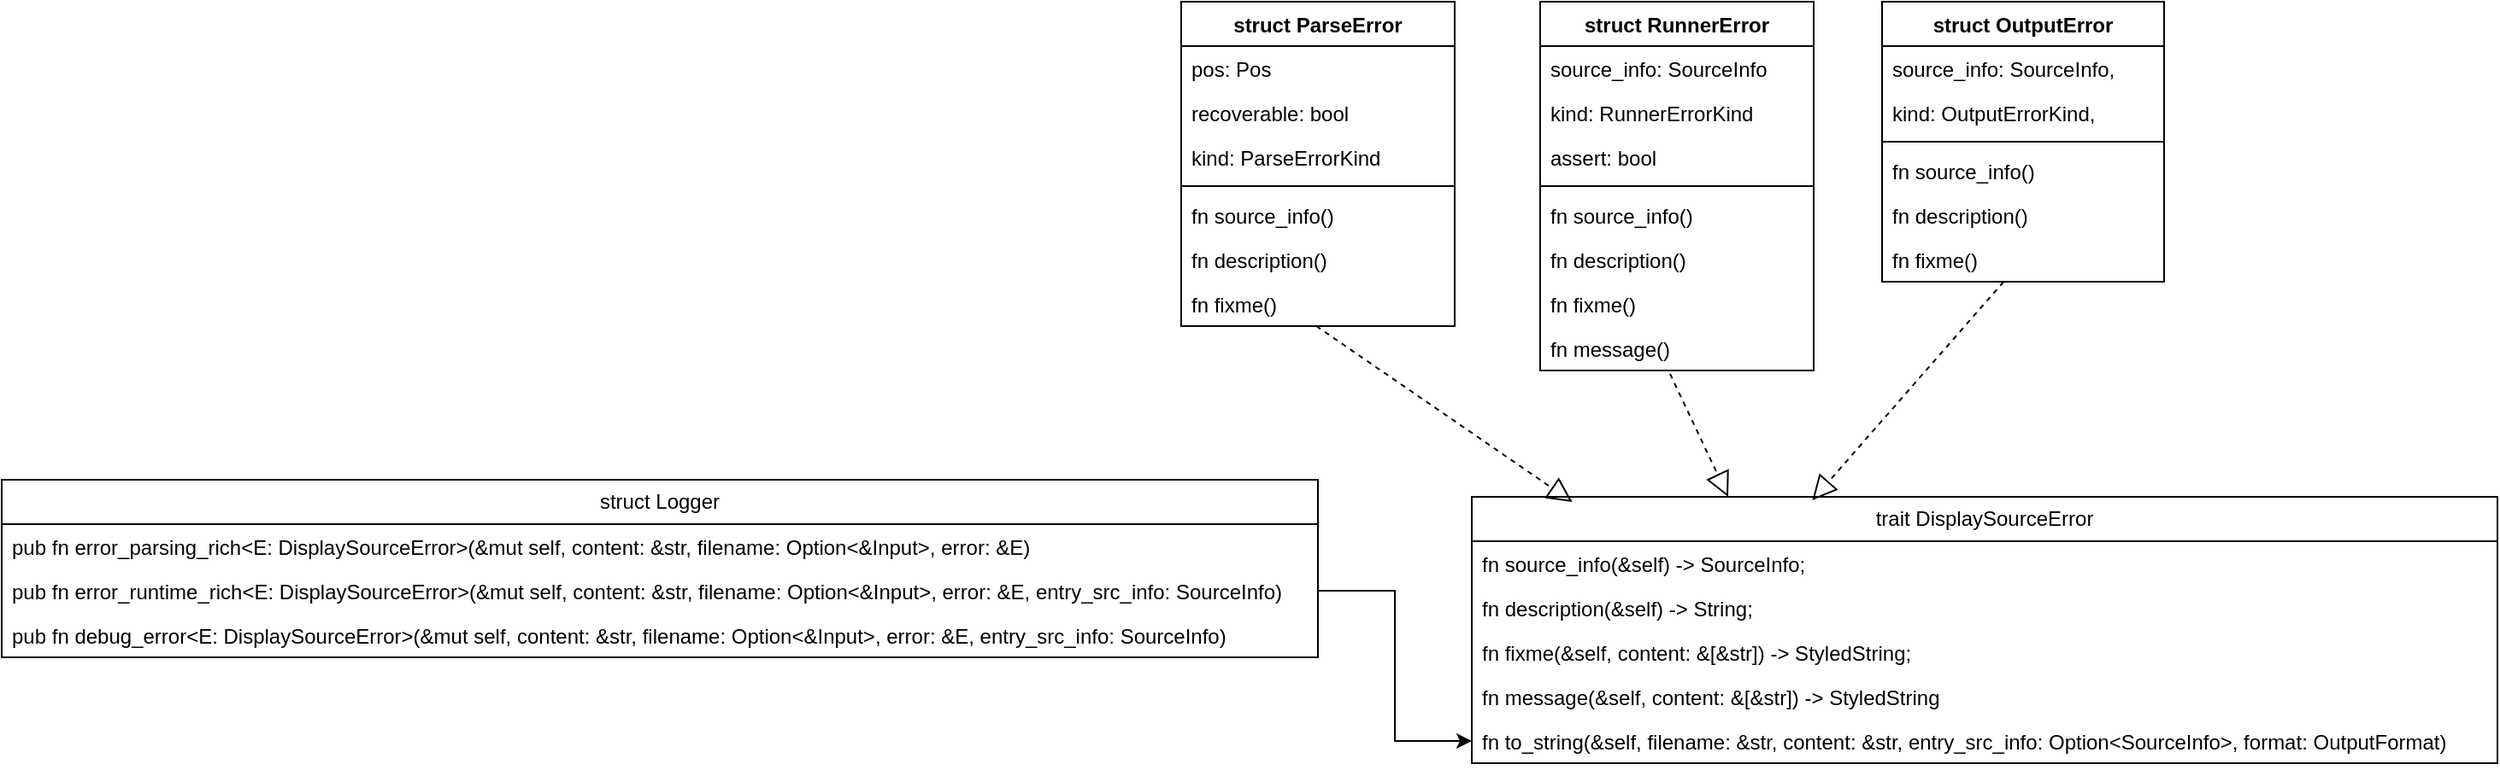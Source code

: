 <mxfile version="27.1.3">
  <diagram name="Page-1" id="2wM_E3gajh0l9eDS2-Z1">
    <mxGraphModel dx="2711" dy="882" grid="1" gridSize="10" guides="1" tooltips="1" connect="1" arrows="1" fold="1" page="1" pageScale="1" pageWidth="1200" pageHeight="1600" math="0" shadow="0">
      <root>
        <mxCell id="0" />
        <mxCell id="1" parent="0" />
        <mxCell id="MIGGKoW3_32xeX6fXyql-11" value="trait&amp;nbsp;DisplaySourceError" style="swimlane;fontStyle=0;childLayout=stackLayout;horizontal=1;startSize=26;fillColor=none;horizontalStack=0;resizeParent=1;resizeParentMax=0;resizeLast=0;collapsible=1;marginBottom=0;whiteSpace=wrap;html=1;" vertex="1" parent="1">
          <mxGeometry x="810" y="860" width="600" height="156" as="geometry" />
        </mxCell>
        <mxCell id="MIGGKoW3_32xeX6fXyql-12" value="fn source_info(&amp;amp;self) -&amp;gt; SourceInfo;" style="text;strokeColor=none;fillColor=none;align=left;verticalAlign=top;spacingLeft=4;spacingRight=4;overflow=hidden;rotatable=0;points=[[0,0.5],[1,0.5]];portConstraint=eastwest;whiteSpace=wrap;html=1;" vertex="1" parent="MIGGKoW3_32xeX6fXyql-11">
          <mxGeometry y="26" width="600" height="26" as="geometry" />
        </mxCell>
        <mxCell id="MIGGKoW3_32xeX6fXyql-21" value="fn description(&amp;amp;self) -&amp;gt; String;" style="text;strokeColor=none;fillColor=none;align=left;verticalAlign=top;spacingLeft=4;spacingRight=4;overflow=hidden;rotatable=0;points=[[0,0.5],[1,0.5]];portConstraint=eastwest;whiteSpace=wrap;html=1;" vertex="1" parent="MIGGKoW3_32xeX6fXyql-11">
          <mxGeometry y="52" width="600" height="26" as="geometry" />
        </mxCell>
        <mxCell id="MIGGKoW3_32xeX6fXyql-22" value="fn fixme(&amp;amp;self, content: &amp;amp;[&amp;amp;str]) -&amp;gt; StyledString;" style="text;strokeColor=none;fillColor=none;align=left;verticalAlign=top;spacingLeft=4;spacingRight=4;overflow=hidden;rotatable=0;points=[[0,0.5],[1,0.5]];portConstraint=eastwest;whiteSpace=wrap;html=1;" vertex="1" parent="MIGGKoW3_32xeX6fXyql-11">
          <mxGeometry y="78" width="600" height="26" as="geometry" />
        </mxCell>
        <mxCell id="MIGGKoW3_32xeX6fXyql-23" value="fn message(&amp;amp;self, content: &amp;amp;[&amp;amp;str]) -&amp;gt; StyledString" style="text;strokeColor=none;fillColor=none;align=left;verticalAlign=top;spacingLeft=4;spacingRight=4;overflow=hidden;rotatable=0;points=[[0,0.5],[1,0.5]];portConstraint=eastwest;whiteSpace=wrap;html=1;" vertex="1" parent="MIGGKoW3_32xeX6fXyql-11">
          <mxGeometry y="104" width="600" height="26" as="geometry" />
        </mxCell>
        <mxCell id="MIGGKoW3_32xeX6fXyql-26" value="fn to_string(&amp;amp;self, filename: &amp;amp;str, content: &amp;amp;str, entry_src_info: Option&amp;lt;SourceInfo&amp;gt;, format: OutputFormat)" style="text;strokeColor=none;fillColor=none;align=left;verticalAlign=top;spacingLeft=4;spacingRight=4;overflow=hidden;rotatable=0;points=[[0,0.5],[1,0.5]];portConstraint=eastwest;whiteSpace=wrap;html=1;" vertex="1" parent="MIGGKoW3_32xeX6fXyql-11">
          <mxGeometry y="130" width="600" height="26" as="geometry" />
        </mxCell>
        <mxCell id="MIGGKoW3_32xeX6fXyql-28" value="struct Logger" style="swimlane;fontStyle=0;childLayout=stackLayout;horizontal=1;startSize=26;fillColor=none;horizontalStack=0;resizeParent=1;resizeParentMax=0;resizeLast=0;collapsible=1;marginBottom=0;whiteSpace=wrap;html=1;" vertex="1" parent="1">
          <mxGeometry x="-50" y="850" width="770" height="104" as="geometry" />
        </mxCell>
        <mxCell id="MIGGKoW3_32xeX6fXyql-29" value="pub fn error_parsing_rich&amp;lt;E: DisplaySourceError&amp;gt;(&amp;amp;mut self, content: &amp;amp;str, filename: Option&amp;lt;&amp;amp;Input&amp;gt;, error: &amp;amp;E)" style="text;strokeColor=none;fillColor=none;align=left;verticalAlign=top;spacingLeft=4;spacingRight=4;overflow=hidden;rotatable=0;points=[[0,0.5],[1,0.5]];portConstraint=eastwest;whiteSpace=wrap;html=1;" vertex="1" parent="MIGGKoW3_32xeX6fXyql-28">
          <mxGeometry y="26" width="770" height="26" as="geometry" />
        </mxCell>
        <mxCell id="MIGGKoW3_32xeX6fXyql-30" value="pub fn error_runtime_rich&amp;lt;E: DisplaySourceError&amp;gt;(&amp;amp;mut self, content: &amp;amp;str, filename: Option&amp;lt;&amp;amp;Input&amp;gt;, error: &amp;amp;E, entry_src_info: SourceInfo)" style="text;strokeColor=none;fillColor=none;align=left;verticalAlign=top;spacingLeft=4;spacingRight=4;overflow=hidden;rotatable=0;points=[[0,0.5],[1,0.5]];portConstraint=eastwest;whiteSpace=wrap;html=1;" vertex="1" parent="MIGGKoW3_32xeX6fXyql-28">
          <mxGeometry y="52" width="770" height="26" as="geometry" />
        </mxCell>
        <mxCell id="MIGGKoW3_32xeX6fXyql-31" value="pub fn debug_error&amp;lt;E: DisplaySourceError&amp;gt;(&amp;amp;mut self, content: &amp;amp;str, filename: Option&amp;lt;&amp;amp;Input&amp;gt;, error: &amp;amp;E, entry_src_info: SourceInfo)" style="text;strokeColor=none;fillColor=none;align=left;verticalAlign=top;spacingLeft=4;spacingRight=4;overflow=hidden;rotatable=0;points=[[0,0.5],[1,0.5]];portConstraint=eastwest;whiteSpace=wrap;html=1;" vertex="1" parent="MIGGKoW3_32xeX6fXyql-28">
          <mxGeometry y="78" width="770" height="26" as="geometry" />
        </mxCell>
        <mxCell id="MIGGKoW3_32xeX6fXyql-35" style="edgeStyle=orthogonalEdgeStyle;rounded=0;orthogonalLoop=1;jettySize=auto;html=1;entryX=0;entryY=0.5;entryDx=0;entryDy=0;" edge="1" parent="1" source="MIGGKoW3_32xeX6fXyql-30" target="MIGGKoW3_32xeX6fXyql-26">
          <mxGeometry relative="1" as="geometry" />
        </mxCell>
        <mxCell id="MIGGKoW3_32xeX6fXyql-42" value="struct OutputError" style="swimlane;fontStyle=1;align=center;verticalAlign=top;childLayout=stackLayout;horizontal=1;startSize=26;horizontalStack=0;resizeParent=1;resizeParentMax=0;resizeLast=0;collapsible=1;marginBottom=0;whiteSpace=wrap;html=1;" vertex="1" parent="1">
          <mxGeometry x="1050" y="570" width="165" height="164" as="geometry" />
        </mxCell>
        <mxCell id="MIGGKoW3_32xeX6fXyql-43" value="&lt;div&gt;source_info: SourceInfo,&lt;br&gt;&lt;/div&gt;" style="text;strokeColor=none;fillColor=none;align=left;verticalAlign=top;spacingLeft=4;spacingRight=4;overflow=hidden;rotatable=0;points=[[0,0.5],[1,0.5]];portConstraint=eastwest;whiteSpace=wrap;html=1;" vertex="1" parent="MIGGKoW3_32xeX6fXyql-42">
          <mxGeometry y="26" width="165" height="26" as="geometry" />
        </mxCell>
        <mxCell id="MIGGKoW3_32xeX6fXyql-46" value="kind: OutputErrorKind," style="text;strokeColor=none;fillColor=none;align=left;verticalAlign=top;spacingLeft=4;spacingRight=4;overflow=hidden;rotatable=0;points=[[0,0.5],[1,0.5]];portConstraint=eastwest;whiteSpace=wrap;html=1;" vertex="1" parent="MIGGKoW3_32xeX6fXyql-42">
          <mxGeometry y="52" width="165" height="26" as="geometry" />
        </mxCell>
        <mxCell id="MIGGKoW3_32xeX6fXyql-44" value="" style="line;strokeWidth=1;fillColor=none;align=left;verticalAlign=middle;spacingTop=-1;spacingLeft=3;spacingRight=3;rotatable=0;labelPosition=right;points=[];portConstraint=eastwest;strokeColor=inherit;" vertex="1" parent="MIGGKoW3_32xeX6fXyql-42">
          <mxGeometry y="78" width="165" height="8" as="geometry" />
        </mxCell>
        <mxCell id="MIGGKoW3_32xeX6fXyql-45" value="fn source_info()&amp;nbsp;" style="text;strokeColor=none;fillColor=none;align=left;verticalAlign=top;spacingLeft=4;spacingRight=4;overflow=hidden;rotatable=0;points=[[0,0.5],[1,0.5]];portConstraint=eastwest;whiteSpace=wrap;html=1;" vertex="1" parent="MIGGKoW3_32xeX6fXyql-42">
          <mxGeometry y="86" width="165" height="26" as="geometry" />
        </mxCell>
        <mxCell id="MIGGKoW3_32xeX6fXyql-47" value="fn description()" style="text;strokeColor=none;fillColor=none;align=left;verticalAlign=top;spacingLeft=4;spacingRight=4;overflow=hidden;rotatable=0;points=[[0,0.5],[1,0.5]];portConstraint=eastwest;whiteSpace=wrap;html=1;" vertex="1" parent="MIGGKoW3_32xeX6fXyql-42">
          <mxGeometry y="112" width="165" height="26" as="geometry" />
        </mxCell>
        <mxCell id="MIGGKoW3_32xeX6fXyql-48" value="fn fixme()" style="text;strokeColor=none;fillColor=none;align=left;verticalAlign=top;spacingLeft=4;spacingRight=4;overflow=hidden;rotatable=0;points=[[0,0.5],[1,0.5]];portConstraint=eastwest;whiteSpace=wrap;html=1;" vertex="1" parent="MIGGKoW3_32xeX6fXyql-42">
          <mxGeometry y="138" width="165" height="26" as="geometry" />
        </mxCell>
        <mxCell id="MIGGKoW3_32xeX6fXyql-49" value="" style="endArrow=block;dashed=1;endFill=0;endSize=12;html=1;rounded=0;entryX=0.332;entryY=0.013;entryDx=0;entryDy=0;entryPerimeter=0;" edge="1" parent="1" source="MIGGKoW3_32xeX6fXyql-48" target="MIGGKoW3_32xeX6fXyql-11">
          <mxGeometry width="160" relative="1" as="geometry">
            <mxPoint x="910" y="800" as="sourcePoint" />
            <mxPoint x="1060" y="750" as="targetPoint" />
          </mxGeometry>
        </mxCell>
        <mxCell id="MIGGKoW3_32xeX6fXyql-51" value="struct&amp;nbsp;ParseError" style="swimlane;fontStyle=1;align=center;verticalAlign=top;childLayout=stackLayout;horizontal=1;startSize=26;horizontalStack=0;resizeParent=1;resizeParentMax=0;resizeLast=0;collapsible=1;marginBottom=0;whiteSpace=wrap;html=1;" vertex="1" parent="1">
          <mxGeometry x="640" y="570" width="160" height="190" as="geometry" />
        </mxCell>
        <mxCell id="MIGGKoW3_32xeX6fXyql-52" value="pos: Pos" style="text;strokeColor=none;fillColor=none;align=left;verticalAlign=top;spacingLeft=4;spacingRight=4;overflow=hidden;rotatable=0;points=[[0,0.5],[1,0.5]];portConstraint=eastwest;whiteSpace=wrap;html=1;" vertex="1" parent="MIGGKoW3_32xeX6fXyql-51">
          <mxGeometry y="26" width="160" height="26" as="geometry" />
        </mxCell>
        <mxCell id="MIGGKoW3_32xeX6fXyql-55" value="recoverable: bool" style="text;strokeColor=none;fillColor=none;align=left;verticalAlign=top;spacingLeft=4;spacingRight=4;overflow=hidden;rotatable=0;points=[[0,0.5],[1,0.5]];portConstraint=eastwest;whiteSpace=wrap;html=1;" vertex="1" parent="MIGGKoW3_32xeX6fXyql-51">
          <mxGeometry y="52" width="160" height="26" as="geometry" />
        </mxCell>
        <mxCell id="MIGGKoW3_32xeX6fXyql-56" value="kind: ParseErrorKind" style="text;strokeColor=none;fillColor=none;align=left;verticalAlign=top;spacingLeft=4;spacingRight=4;overflow=hidden;rotatable=0;points=[[0,0.5],[1,0.5]];portConstraint=eastwest;whiteSpace=wrap;html=1;" vertex="1" parent="MIGGKoW3_32xeX6fXyql-51">
          <mxGeometry y="78" width="160" height="26" as="geometry" />
        </mxCell>
        <mxCell id="MIGGKoW3_32xeX6fXyql-53" value="" style="line;strokeWidth=1;fillColor=none;align=left;verticalAlign=middle;spacingTop=-1;spacingLeft=3;spacingRight=3;rotatable=0;labelPosition=right;points=[];portConstraint=eastwest;strokeColor=inherit;" vertex="1" parent="MIGGKoW3_32xeX6fXyql-51">
          <mxGeometry y="104" width="160" height="8" as="geometry" />
        </mxCell>
        <mxCell id="MIGGKoW3_32xeX6fXyql-54" value="fn source_info()&amp;nbsp;" style="text;strokeColor=none;fillColor=none;align=left;verticalAlign=top;spacingLeft=4;spacingRight=4;overflow=hidden;rotatable=0;points=[[0,0.5],[1,0.5]];portConstraint=eastwest;whiteSpace=wrap;html=1;" vertex="1" parent="MIGGKoW3_32xeX6fXyql-51">
          <mxGeometry y="112" width="160" height="26" as="geometry" />
        </mxCell>
        <mxCell id="MIGGKoW3_32xeX6fXyql-57" value="fn description()" style="text;strokeColor=none;fillColor=none;align=left;verticalAlign=top;spacingLeft=4;spacingRight=4;overflow=hidden;rotatable=0;points=[[0,0.5],[1,0.5]];portConstraint=eastwest;whiteSpace=wrap;html=1;" vertex="1" parent="MIGGKoW3_32xeX6fXyql-51">
          <mxGeometry y="138" width="160" height="26" as="geometry" />
        </mxCell>
        <mxCell id="MIGGKoW3_32xeX6fXyql-59" value="fn fixme()" style="text;strokeColor=none;fillColor=none;align=left;verticalAlign=top;spacingLeft=4;spacingRight=4;overflow=hidden;rotatable=0;points=[[0,0.5],[1,0.5]];portConstraint=eastwest;whiteSpace=wrap;html=1;" vertex="1" parent="MIGGKoW3_32xeX6fXyql-51">
          <mxGeometry y="164" width="160" height="26" as="geometry" />
        </mxCell>
        <mxCell id="MIGGKoW3_32xeX6fXyql-60" value="" style="endArrow=block;dashed=1;endFill=0;endSize=12;html=1;rounded=0;exitX=0.494;exitY=1;exitDx=0;exitDy=0;exitPerimeter=0;entryX=0.098;entryY=0.019;entryDx=0;entryDy=0;entryPerimeter=0;" edge="1" parent="1" source="MIGGKoW3_32xeX6fXyql-59" target="MIGGKoW3_32xeX6fXyql-11">
          <mxGeometry width="160" relative="1" as="geometry">
            <mxPoint x="730" y="890" as="sourcePoint" />
            <mxPoint x="890" y="890" as="targetPoint" />
          </mxGeometry>
        </mxCell>
        <mxCell id="MIGGKoW3_32xeX6fXyql-61" value="struct RunnerError" style="swimlane;fontStyle=1;align=center;verticalAlign=top;childLayout=stackLayout;horizontal=1;startSize=26;horizontalStack=0;resizeParent=1;resizeParentMax=0;resizeLast=0;collapsible=1;marginBottom=0;whiteSpace=wrap;html=1;" vertex="1" parent="1">
          <mxGeometry x="850" y="570" width="160" height="216" as="geometry" />
        </mxCell>
        <mxCell id="MIGGKoW3_32xeX6fXyql-62" value="source_info: SourceInfo" style="text;strokeColor=none;fillColor=none;align=left;verticalAlign=top;spacingLeft=4;spacingRight=4;overflow=hidden;rotatable=0;points=[[0,0.5],[1,0.5]];portConstraint=eastwest;whiteSpace=wrap;html=1;" vertex="1" parent="MIGGKoW3_32xeX6fXyql-61">
          <mxGeometry y="26" width="160" height="26" as="geometry" />
        </mxCell>
        <mxCell id="MIGGKoW3_32xeX6fXyql-66" value="kind: RunnerErrorKind" style="text;strokeColor=none;fillColor=none;align=left;verticalAlign=top;spacingLeft=4;spacingRight=4;overflow=hidden;rotatable=0;points=[[0,0.5],[1,0.5]];portConstraint=eastwest;whiteSpace=wrap;html=1;" vertex="1" parent="MIGGKoW3_32xeX6fXyql-61">
          <mxGeometry y="52" width="160" height="26" as="geometry" />
        </mxCell>
        <mxCell id="MIGGKoW3_32xeX6fXyql-67" value="assert: bool" style="text;strokeColor=none;fillColor=none;align=left;verticalAlign=top;spacingLeft=4;spacingRight=4;overflow=hidden;rotatable=0;points=[[0,0.5],[1,0.5]];portConstraint=eastwest;whiteSpace=wrap;html=1;" vertex="1" parent="MIGGKoW3_32xeX6fXyql-61">
          <mxGeometry y="78" width="160" height="26" as="geometry" />
        </mxCell>
        <mxCell id="MIGGKoW3_32xeX6fXyql-63" value="" style="line;strokeWidth=1;fillColor=none;align=left;verticalAlign=middle;spacingTop=-1;spacingLeft=3;spacingRight=3;rotatable=0;labelPosition=right;points=[];portConstraint=eastwest;strokeColor=inherit;" vertex="1" parent="MIGGKoW3_32xeX6fXyql-61">
          <mxGeometry y="104" width="160" height="8" as="geometry" />
        </mxCell>
        <mxCell id="MIGGKoW3_32xeX6fXyql-64" value="fn source_info()&amp;nbsp;" style="text;strokeColor=none;fillColor=none;align=left;verticalAlign=top;spacingLeft=4;spacingRight=4;overflow=hidden;rotatable=0;points=[[0,0.5],[1,0.5]];portConstraint=eastwest;whiteSpace=wrap;html=1;" vertex="1" parent="MIGGKoW3_32xeX6fXyql-61">
          <mxGeometry y="112" width="160" height="26" as="geometry" />
        </mxCell>
        <mxCell id="MIGGKoW3_32xeX6fXyql-65" value="fn description()" style="text;strokeColor=none;fillColor=none;align=left;verticalAlign=top;spacingLeft=4;spacingRight=4;overflow=hidden;rotatable=0;points=[[0,0.5],[1,0.5]];portConstraint=eastwest;whiteSpace=wrap;html=1;" vertex="1" parent="MIGGKoW3_32xeX6fXyql-61">
          <mxGeometry y="138" width="160" height="26" as="geometry" />
        </mxCell>
        <mxCell id="MIGGKoW3_32xeX6fXyql-68" value="fn fixme()" style="text;strokeColor=none;fillColor=none;align=left;verticalAlign=top;spacingLeft=4;spacingRight=4;overflow=hidden;rotatable=0;points=[[0,0.5],[1,0.5]];portConstraint=eastwest;whiteSpace=wrap;html=1;" vertex="1" parent="MIGGKoW3_32xeX6fXyql-61">
          <mxGeometry y="164" width="160" height="26" as="geometry" />
        </mxCell>
        <mxCell id="MIGGKoW3_32xeX6fXyql-69" value="fn message()" style="text;strokeColor=none;fillColor=none;align=left;verticalAlign=top;spacingLeft=4;spacingRight=4;overflow=hidden;rotatable=0;points=[[0,0.5],[1,0.5]];portConstraint=eastwest;whiteSpace=wrap;html=1;" vertex="1" parent="MIGGKoW3_32xeX6fXyql-61">
          <mxGeometry y="190" width="160" height="26" as="geometry" />
        </mxCell>
        <mxCell id="MIGGKoW3_32xeX6fXyql-70" value="" style="endArrow=block;dashed=1;endFill=0;endSize=12;html=1;rounded=0;exitX=0.475;exitY=1.077;exitDx=0;exitDy=0;exitPerimeter=0;entryX=0.25;entryY=0;entryDx=0;entryDy=0;" edge="1" parent="1" source="MIGGKoW3_32xeX6fXyql-69" target="MIGGKoW3_32xeX6fXyql-11">
          <mxGeometry width="160" relative="1" as="geometry">
            <mxPoint x="590" y="890" as="sourcePoint" />
            <mxPoint x="750" y="890" as="targetPoint" />
          </mxGeometry>
        </mxCell>
      </root>
    </mxGraphModel>
  </diagram>
</mxfile>
